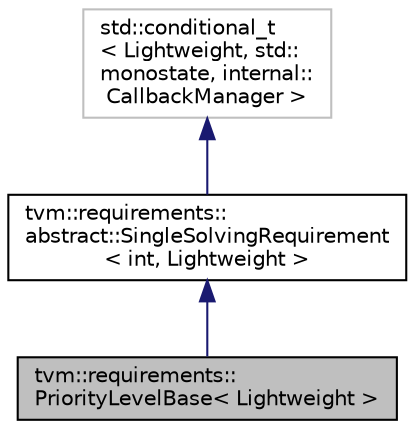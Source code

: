 digraph "tvm::requirements::PriorityLevelBase&lt; Lightweight &gt;"
{
  edge [fontname="Helvetica",fontsize="10",labelfontname="Helvetica",labelfontsize="10"];
  node [fontname="Helvetica",fontsize="10",shape=record];
  Node3 [label="tvm::requirements::\lPriorityLevelBase\< Lightweight \>",height=0.2,width=0.4,color="black", fillcolor="grey75", style="filled", fontcolor="black"];
  Node4 -> Node3 [dir="back",color="midnightblue",fontsize="10",style="solid",fontname="Helvetica"];
  Node4 [label="tvm::requirements::\labstract::SingleSolvingRequirement\l\< int, Lightweight \>",height=0.2,width=0.4,color="black", fillcolor="white", style="filled",URL="$classtvm_1_1requirements_1_1abstract_1_1SingleSolvingRequirement.html"];
  Node5 -> Node4 [dir="back",color="midnightblue",fontsize="10",style="solid",fontname="Helvetica"];
  Node5 [label="std::conditional_t\l\< Lightweight, std::\lmonostate, internal::\lCallbackManager \>",height=0.2,width=0.4,color="grey75", fillcolor="white", style="filled"];
}
